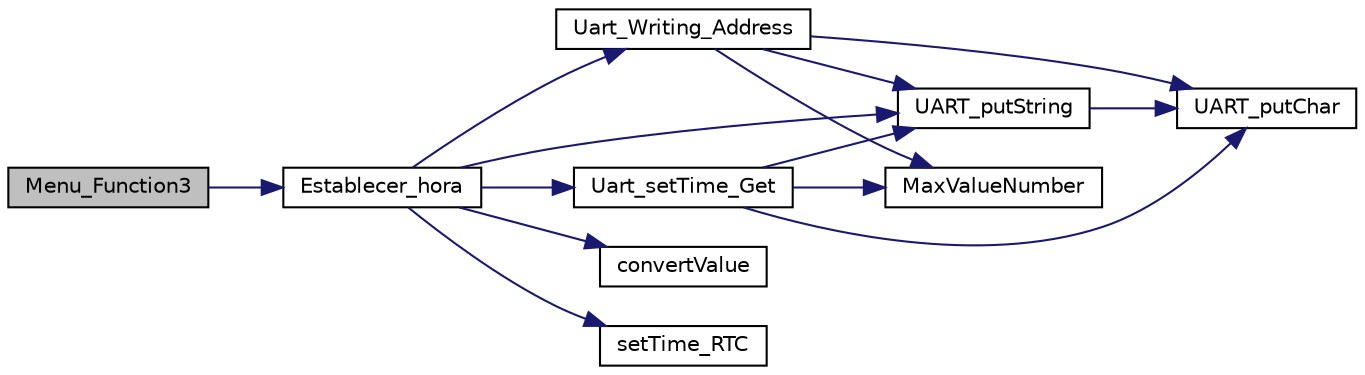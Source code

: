 digraph "Menu_Function3"
{
  edge [fontname="Helvetica",fontsize="10",labelfontname="Helvetica",labelfontsize="10"];
  node [fontname="Helvetica",fontsize="10",shape=record];
  rankdir="LR";
  Node33 [label="Menu_Function3",height=0.2,width=0.4,color="black", fillcolor="grey75", style="filled", fontcolor="black"];
  Node33 -> Node34 [color="midnightblue",fontsize="10",style="solid",fontname="Helvetica"];
  Node34 [label="Establecer_hora",height=0.2,width=0.4,color="black", fillcolor="white", style="filled",URL="$_tera_term_write_8c.html#ae3eb8682a9a835ff232d6301b6c9e1bb",tooltip="This function prints the establish hour menu. "];
  Node34 -> Node35 [color="midnightblue",fontsize="10",style="solid",fontname="Helvetica"];
  Node35 [label="UART_putString",height=0.2,width=0.4,color="black", fillcolor="white", style="filled",URL="$_u_a_r_t_8c.html#af95ee594ce5f1619abbe4f2393b1903e",tooltip="It sends a string character through the serial port. "];
  Node35 -> Node36 [color="midnightblue",fontsize="10",style="solid",fontname="Helvetica"];
  Node36 [label="UART_putChar",height=0.2,width=0.4,color="black", fillcolor="white", style="filled",URL="$_u_a_r_t_8c.html#ae69fe2846b6410c22876356a9b3f0083",tooltip="It sends one character through the serial port. This function should include the next sentence: while..."];
  Node34 -> Node37 [color="midnightblue",fontsize="10",style="solid",fontname="Helvetica"];
  Node37 [label="Uart_setTime_Get",height=0.2,width=0.4,color="black", fillcolor="white", style="filled",URL="$_u_a_r_t_8c.html#a455642284fc8f2282f9bfc8dbb30a1bb",tooltip="This function capture the hour or date you wanna write in the RTC. "];
  Node37 -> Node36 [color="midnightblue",fontsize="10",style="solid",fontname="Helvetica"];
  Node37 -> Node35 [color="midnightblue",fontsize="10",style="solid",fontname="Helvetica"];
  Node37 -> Node38 [color="midnightblue",fontsize="10",style="solid",fontname="Helvetica"];
  Node38 [label="MaxValueNumber",height=0.2,width=0.4,color="black", fillcolor="white", style="filled",URL="$_e_e_p_r_o_m_8c.html#a4c1d488b4c8035a099f87b27c731a217",tooltip="This function puts a value in our global variable call MAX. "];
  Node34 -> Node39 [color="midnightblue",fontsize="10",style="solid",fontname="Helvetica"];
  Node39 [label="convertValue",height=0.2,width=0.4,color="black", fillcolor="white", style="filled",URL="$_tera_term_write_8c.html#a293d27cb97527a256f136ddbef9462d3",tooltip="This function reads all the GPIO port. "];
  Node34 -> Node40 [color="midnightblue",fontsize="10",style="solid",fontname="Helvetica"];
  Node40 [label="setTime_RTC",height=0.2,width=0.4,color="black", fillcolor="white", style="filled",URL="$_r_t_c_8c.html#afdac47cf1579b183b16a6b7d46c533f1",tooltip="This function writes the time received in the RTC hour, minute, and seconds byte. ..."];
  Node34 -> Node41 [color="midnightblue",fontsize="10",style="solid",fontname="Helvetica"];
  Node41 [label="Uart_Writing_Address",height=0.2,width=0.4,color="black", fillcolor="white", style="filled",URL="$_u_a_r_t_8c.html#aeb29ecd89b18d960862a15b78c28180a",tooltip="This function capture the address in an array to write or read dependying of the menu you are..."];
  Node41 -> Node36 [color="midnightblue",fontsize="10",style="solid",fontname="Helvetica"];
  Node41 -> Node35 [color="midnightblue",fontsize="10",style="solid",fontname="Helvetica"];
  Node41 -> Node38 [color="midnightblue",fontsize="10",style="solid",fontname="Helvetica"];
}
